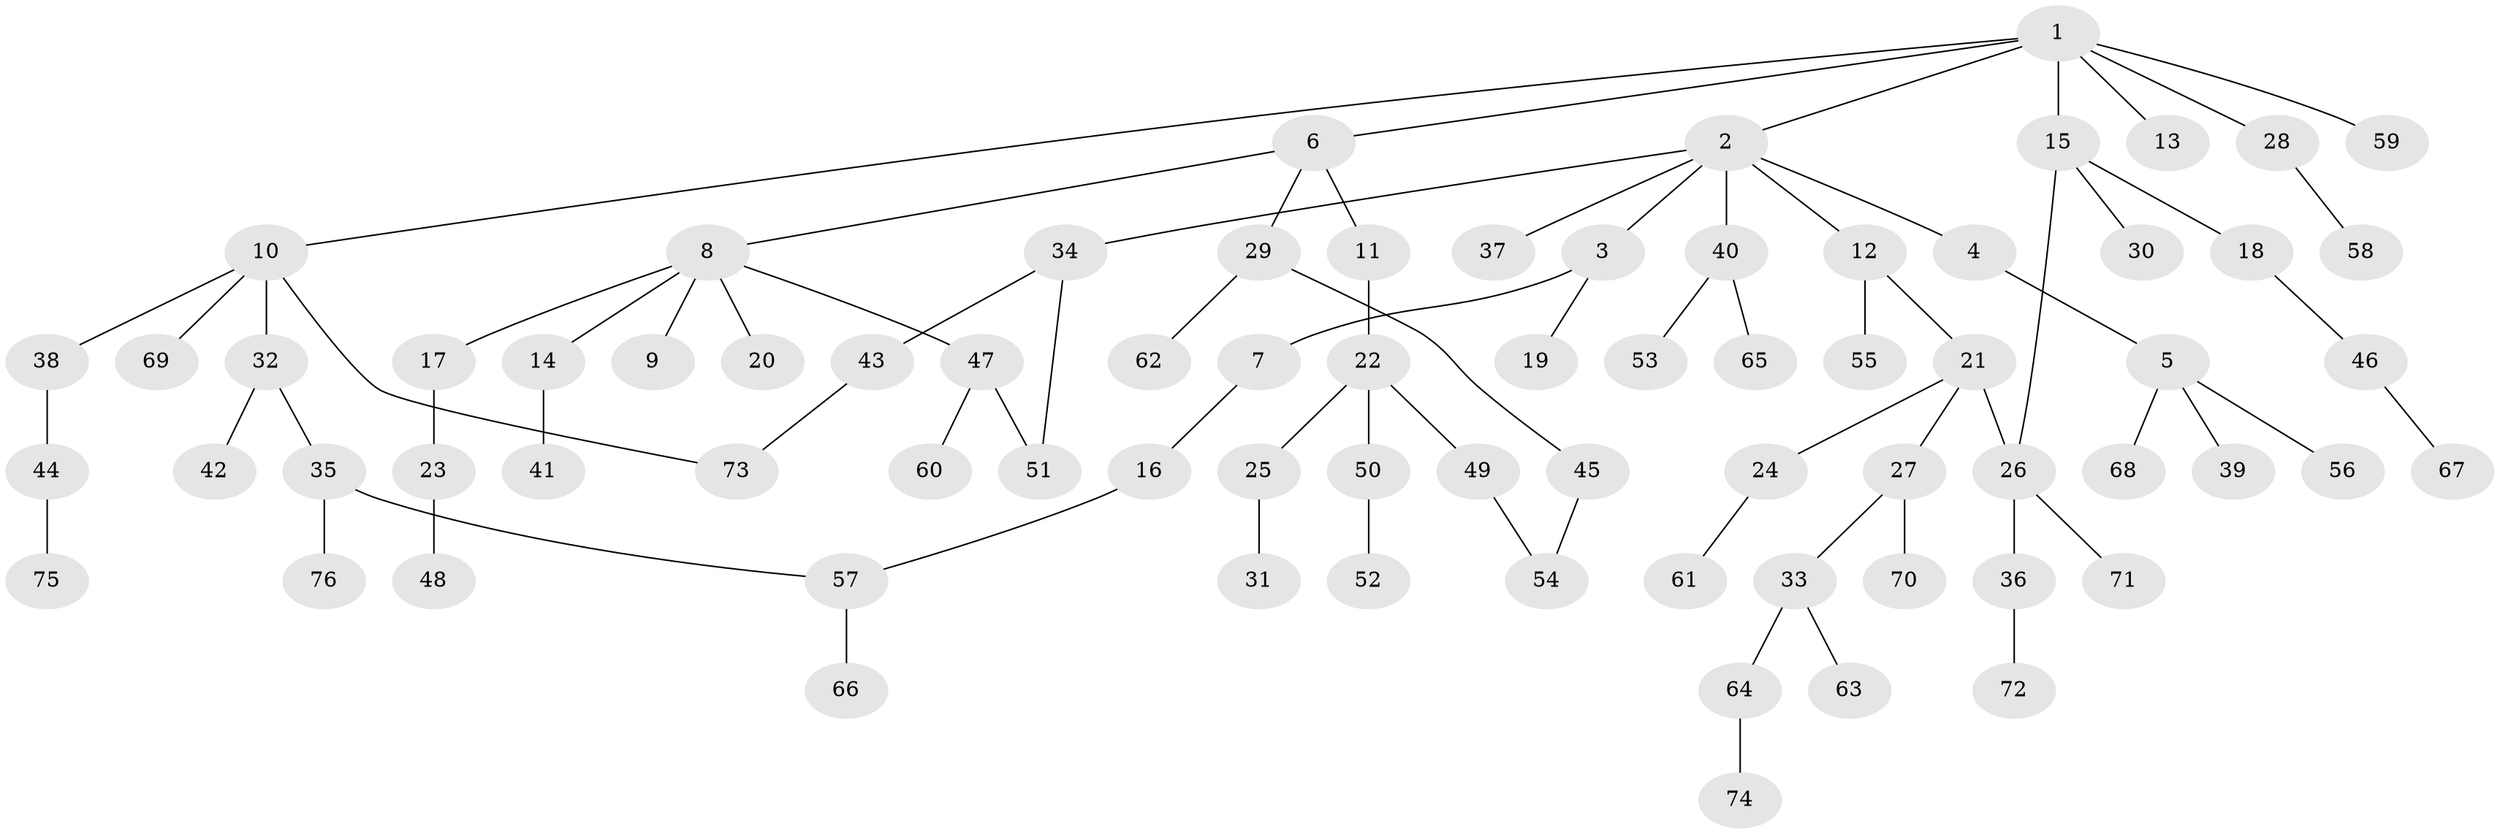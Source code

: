 // coarse degree distribution, {6: 0.057692307692307696, 7: 0.019230769230769232, 2: 0.2692307692307692, 3: 0.038461538461538464, 5: 0.057692307692307696, 1: 0.5, 4: 0.057692307692307696}
// Generated by graph-tools (version 1.1) at 2025/41/03/06/25 10:41:30]
// undirected, 76 vertices, 80 edges
graph export_dot {
graph [start="1"]
  node [color=gray90,style=filled];
  1;
  2;
  3;
  4;
  5;
  6;
  7;
  8;
  9;
  10;
  11;
  12;
  13;
  14;
  15;
  16;
  17;
  18;
  19;
  20;
  21;
  22;
  23;
  24;
  25;
  26;
  27;
  28;
  29;
  30;
  31;
  32;
  33;
  34;
  35;
  36;
  37;
  38;
  39;
  40;
  41;
  42;
  43;
  44;
  45;
  46;
  47;
  48;
  49;
  50;
  51;
  52;
  53;
  54;
  55;
  56;
  57;
  58;
  59;
  60;
  61;
  62;
  63;
  64;
  65;
  66;
  67;
  68;
  69;
  70;
  71;
  72;
  73;
  74;
  75;
  76;
  1 -- 2;
  1 -- 6;
  1 -- 10;
  1 -- 13;
  1 -- 15;
  1 -- 28;
  1 -- 59;
  2 -- 3;
  2 -- 4;
  2 -- 12;
  2 -- 34;
  2 -- 37;
  2 -- 40;
  3 -- 7;
  3 -- 19;
  4 -- 5;
  5 -- 39;
  5 -- 56;
  5 -- 68;
  6 -- 8;
  6 -- 11;
  6 -- 29;
  7 -- 16;
  8 -- 9;
  8 -- 14;
  8 -- 17;
  8 -- 20;
  8 -- 47;
  10 -- 32;
  10 -- 38;
  10 -- 69;
  10 -- 73;
  11 -- 22;
  12 -- 21;
  12 -- 55;
  14 -- 41;
  15 -- 18;
  15 -- 26;
  15 -- 30;
  16 -- 57;
  17 -- 23;
  18 -- 46;
  21 -- 24;
  21 -- 27;
  21 -- 26;
  22 -- 25;
  22 -- 49;
  22 -- 50;
  23 -- 48;
  24 -- 61;
  25 -- 31;
  26 -- 36;
  26 -- 71;
  27 -- 33;
  27 -- 70;
  28 -- 58;
  29 -- 45;
  29 -- 62;
  32 -- 35;
  32 -- 42;
  33 -- 63;
  33 -- 64;
  34 -- 43;
  34 -- 51;
  35 -- 76;
  35 -- 57;
  36 -- 72;
  38 -- 44;
  40 -- 53;
  40 -- 65;
  43 -- 73;
  44 -- 75;
  45 -- 54;
  46 -- 67;
  47 -- 51;
  47 -- 60;
  49 -- 54;
  50 -- 52;
  57 -- 66;
  64 -- 74;
}
